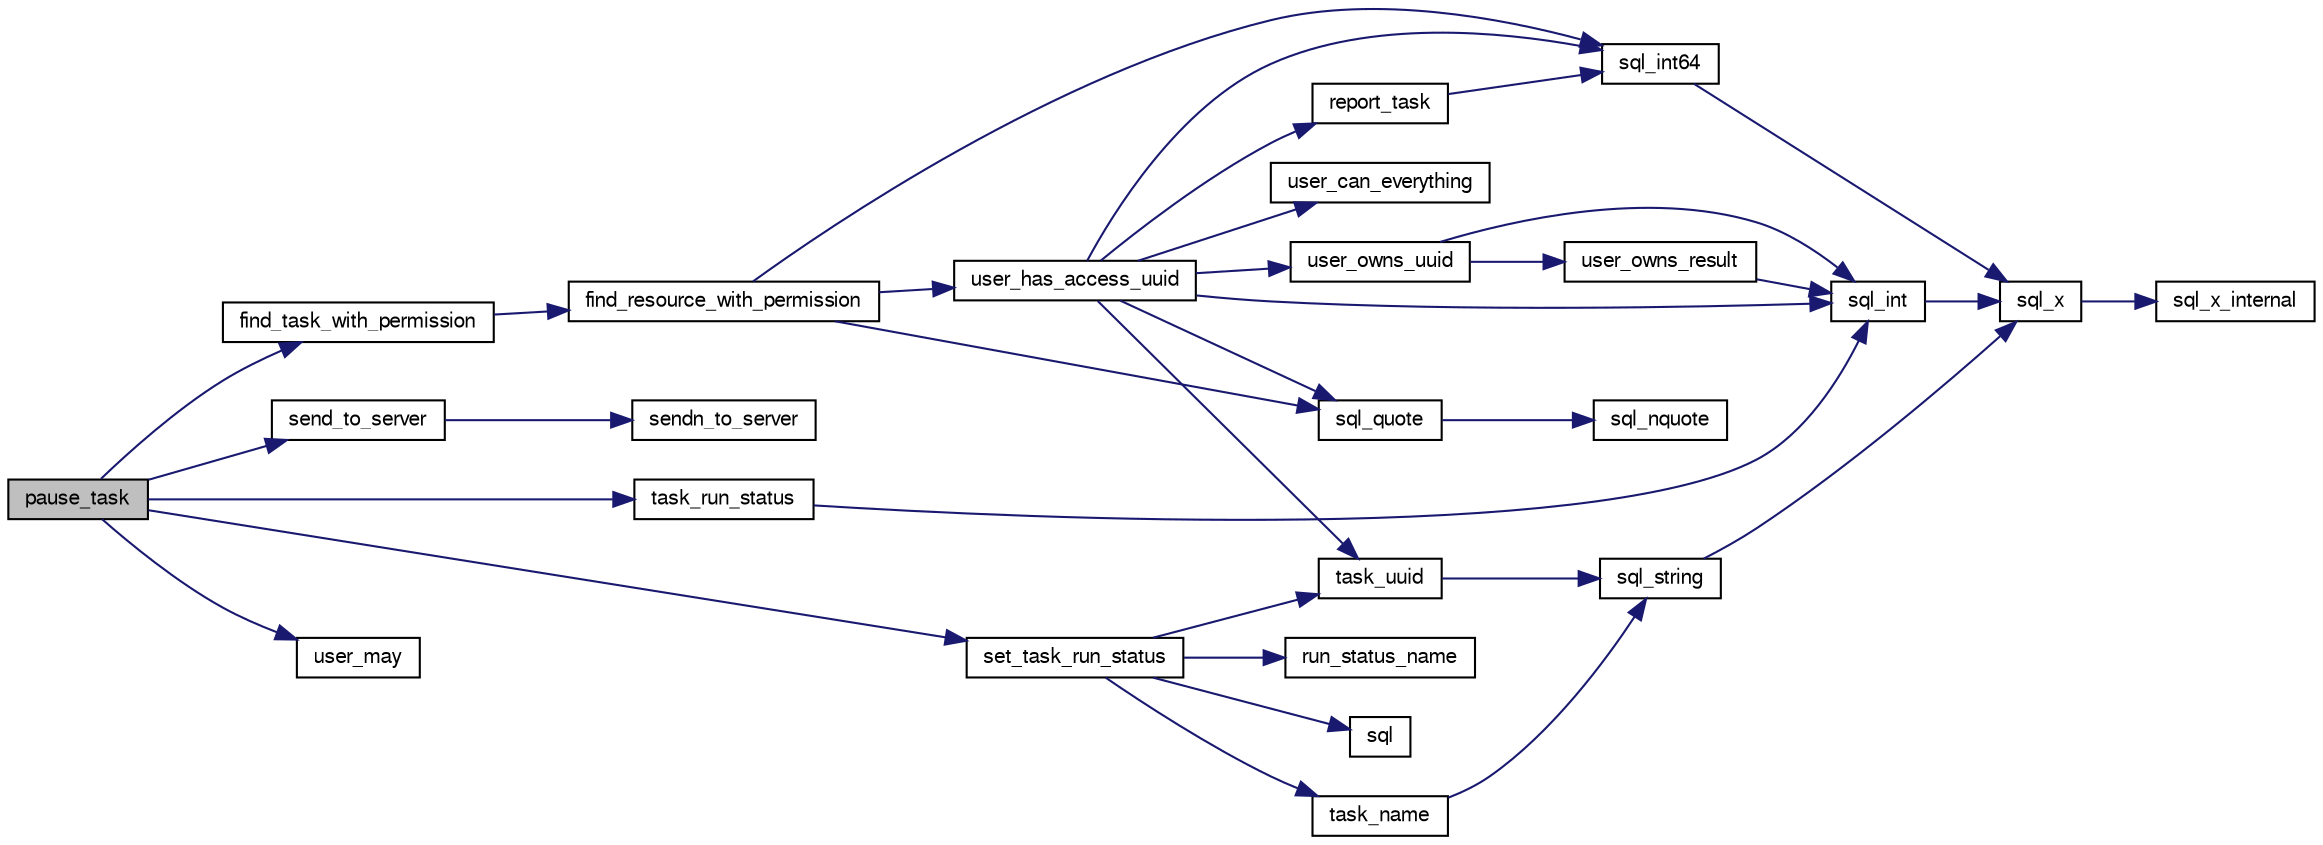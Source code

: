 digraph G
{
  bgcolor="transparent";
  edge [fontname="FreeSans",fontsize="10",labelfontname="FreeSans",labelfontsize="10"];
  node [fontname="FreeSans",fontsize="10",shape=record];
  rankdir=LR;
  Node1 [label="pause_task",height=0.2,width=0.4,color="black", fillcolor="grey75", style="filled" fontcolor="black"];
  Node1 -> Node2 [color="midnightblue",fontsize="10",style="solid",fontname="FreeSans"];
  Node2 [label="find_task_with_permission",height=0.2,width=0.4,color="black",URL="$manage_8h.html#a6d78c3b661d76fd8c51d81bb15d0ad9f",tooltip="Find a task for a specific permission, given a UUID."];
  Node2 -> Node3 [color="midnightblue",fontsize="10",style="solid",fontname="FreeSans"];
  Node3 [label="find_resource_with_permission",height=0.2,width=0.4,color="black",URL="$manage__sql_8c.html#a8e5e57af96f6e97496e307a524c3cf86",tooltip="Find a resource given a UUID and a permission."];
  Node3 -> Node4 [color="midnightblue",fontsize="10",style="solid",fontname="FreeSans"];
  Node4 [label="sql_int64",height=0.2,width=0.4,color="black",URL="$sql_8c.html#a50fc1089978be8363ad4c0316db3ec1e",tooltip="Get a particular cell from a SQL query, as an int64."];
  Node4 -> Node5 [color="midnightblue",fontsize="10",style="solid",fontname="FreeSans"];
  Node5 [label="sql_x",height=0.2,width=0.4,color="black",URL="$sql_8c.html#ab63ed51752618d573ed942351af63511",tooltip="Get a particular cell from a SQL query."];
  Node5 -> Node6 [color="midnightblue",fontsize="10",style="solid",fontname="FreeSans"];
  Node6 [label="sql_x_internal",height=0.2,width=0.4,color="black",URL="$sql_8c.html#a848a1089772551bf731c98ef87566f1f",tooltip="Get a particular cell from a SQL query."];
  Node3 -> Node7 [color="midnightblue",fontsize="10",style="solid",fontname="FreeSans"];
  Node7 [label="sql_quote",height=0.2,width=0.4,color="black",URL="$sql_8c.html#a8c7800a459e5d568caff831140868a04",tooltip="Quotes a string to be passed to sql statements."];
  Node7 -> Node8 [color="midnightblue",fontsize="10",style="solid",fontname="FreeSans"];
  Node8 [label="sql_nquote",height=0.2,width=0.4,color="black",URL="$sql_8c.html#a9d4aea32bdd1c89be78b1fd5c446fa63",tooltip="Quotes a string of a known length to be passed to sql statements."];
  Node3 -> Node9 [color="midnightblue",fontsize="10",style="solid",fontname="FreeSans"];
  Node9 [label="user_has_access_uuid",height=0.2,width=0.4,color="black",URL="$manage__acl_8c.html#a20a99671955ac149ab612a5f311cb1f2",tooltip="Test whether the user may access a resource."];
  Node9 -> Node10 [color="midnightblue",fontsize="10",style="solid",fontname="FreeSans"];
  Node10 [label="report_task",height=0.2,width=0.4,color="black",URL="$manage_8h.html#abbe554b1a9df1cf4d1132ffe2a4202f3",tooltip="Return the task of a report."];
  Node10 -> Node4 [color="midnightblue",fontsize="10",style="solid",fontname="FreeSans"];
  Node9 -> Node11 [color="midnightblue",fontsize="10",style="solid",fontname="FreeSans"];
  Node11 [label="sql_int",height=0.2,width=0.4,color="black",URL="$sql_8c.html#a6305a16af4d5ab584b4611d5b5b812fb",tooltip="Get a particular cell from a SQL query, as an int."];
  Node11 -> Node5 [color="midnightblue",fontsize="10",style="solid",fontname="FreeSans"];
  Node9 -> Node4 [color="midnightblue",fontsize="10",style="solid",fontname="FreeSans"];
  Node9 -> Node7 [color="midnightblue",fontsize="10",style="solid",fontname="FreeSans"];
  Node9 -> Node12 [color="midnightblue",fontsize="10",style="solid",fontname="FreeSans"];
  Node12 [label="task_uuid",height=0.2,width=0.4,color="black",URL="$manage_8h.html#a7c5ca575001be2933e3ad2af24678f47",tooltip="Return the UUID of a task."];
  Node12 -> Node13 [color="midnightblue",fontsize="10",style="solid",fontname="FreeSans"];
  Node13 [label="sql_string",height=0.2,width=0.4,color="black",URL="$sql_8c.html#a2666d27f1435fe9af46780748f44c492",tooltip="Get a particular cell from a SQL query, as an string."];
  Node13 -> Node5 [color="midnightblue",fontsize="10",style="solid",fontname="FreeSans"];
  Node9 -> Node14 [color="midnightblue",fontsize="10",style="solid",fontname="FreeSans"];
  Node14 [label="user_can_everything",height=0.2,width=0.4,color="black",URL="$manage_8h.html#a94fd73780964b68bdbd2202718efea21",tooltip="Test whether a user may perform any operation."];
  Node9 -> Node15 [color="midnightblue",fontsize="10",style="solid",fontname="FreeSans"];
  Node15 [label="user_owns_uuid",height=0.2,width=0.4,color="black",URL="$manage__acl_8c.html#a090da863d4045f41c96748838cc77e8b",tooltip="Test whether a user owns a resource."];
  Node15 -> Node11 [color="midnightblue",fontsize="10",style="solid",fontname="FreeSans"];
  Node15 -> Node16 [color="midnightblue",fontsize="10",style="solid",fontname="FreeSans"];
  Node16 [label="user_owns_result",height=0.2,width=0.4,color="black",URL="$manage__acl_8c.html#a05ea9f5f94ba8ba512b4c02e91eb7062",tooltip="Test whether a user owns a result."];
  Node16 -> Node11 [color="midnightblue",fontsize="10",style="solid",fontname="FreeSans"];
  Node1 -> Node17 [color="midnightblue",fontsize="10",style="solid",fontname="FreeSans"];
  Node17 [label="send_to_server",height=0.2,width=0.4,color="black",URL="$ovas-mngr-comm_8c.html#a5e8ebd680f5948035731df580f52bbab",tooltip="Send a message to the server."];
  Node17 -> Node18 [color="midnightblue",fontsize="10",style="solid",fontname="FreeSans"];
  Node18 [label="sendn_to_server",height=0.2,width=0.4,color="black",URL="$ovas-mngr-comm_8c.html#a89091612280184720ea4258373546e6a",tooltip="Send a number of bytes to the server."];
  Node1 -> Node19 [color="midnightblue",fontsize="10",style="solid",fontname="FreeSans"];
  Node19 [label="set_task_run_status",height=0.2,width=0.4,color="black",URL="$manage_8h.html#a8607acfa50914954cc41f17d045775e6",tooltip="Set the run state of a task."];
  Node19 -> Node20 [color="midnightblue",fontsize="10",style="solid",fontname="FreeSans"];
  Node20 [label="run_status_name",height=0.2,width=0.4,color="black",URL="$manage_8c.html#a8fd61b9a4fc00435cccfc0a13dba3378",tooltip="Get the name of a run status."];
  Node19 -> Node21 [color="midnightblue",fontsize="10",style="solid",fontname="FreeSans"];
  Node21 [label="sql",height=0.2,width=0.4,color="black",URL="$sql_8c.html#ab30e7346a835f4a3edce6f03e16189a8",tooltip="Perform an SQL statement, retrying if database is busy or locked."];
  Node19 -> Node22 [color="midnightblue",fontsize="10",style="solid",fontname="FreeSans"];
  Node22 [label="task_name",height=0.2,width=0.4,color="black",URL="$manage_8h.html#a721a440abdd3dfcf69c768e2fcaa6049",tooltip="Return the name of a task."];
  Node22 -> Node13 [color="midnightblue",fontsize="10",style="solid",fontname="FreeSans"];
  Node19 -> Node12 [color="midnightblue",fontsize="10",style="solid",fontname="FreeSans"];
  Node1 -> Node23 [color="midnightblue",fontsize="10",style="solid",fontname="FreeSans"];
  Node23 [label="task_run_status",height=0.2,width=0.4,color="black",URL="$manage_8h.html#a6ee81446351e254b95a54483210f1ada",tooltip="Return the run state of a task."];
  Node23 -> Node11 [color="midnightblue",fontsize="10",style="solid",fontname="FreeSans"];
  Node1 -> Node24 [color="midnightblue",fontsize="10",style="solid",fontname="FreeSans"];
  Node24 [label="user_may",height=0.2,width=0.4,color="black",URL="$manage_8h.html#abe056c751dd156a61be8677666039d29",tooltip="Test whether a user may perform an operation."];
}

